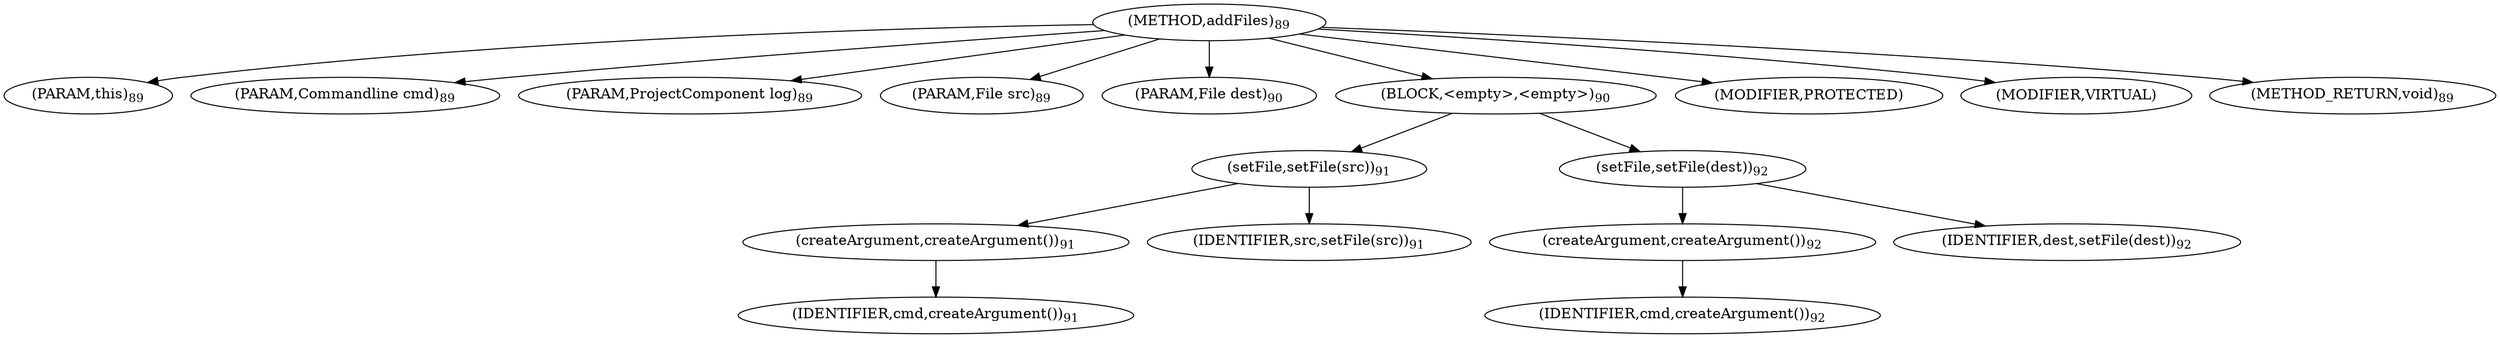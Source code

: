 digraph "addFiles" {  
"84" [label = <(METHOD,addFiles)<SUB>89</SUB>> ]
"85" [label = <(PARAM,this)<SUB>89</SUB>> ]
"86" [label = <(PARAM,Commandline cmd)<SUB>89</SUB>> ]
"87" [label = <(PARAM,ProjectComponent log)<SUB>89</SUB>> ]
"88" [label = <(PARAM,File src)<SUB>89</SUB>> ]
"89" [label = <(PARAM,File dest)<SUB>90</SUB>> ]
"90" [label = <(BLOCK,&lt;empty&gt;,&lt;empty&gt;)<SUB>90</SUB>> ]
"91" [label = <(setFile,setFile(src))<SUB>91</SUB>> ]
"92" [label = <(createArgument,createArgument())<SUB>91</SUB>> ]
"93" [label = <(IDENTIFIER,cmd,createArgument())<SUB>91</SUB>> ]
"94" [label = <(IDENTIFIER,src,setFile(src))<SUB>91</SUB>> ]
"95" [label = <(setFile,setFile(dest))<SUB>92</SUB>> ]
"96" [label = <(createArgument,createArgument())<SUB>92</SUB>> ]
"97" [label = <(IDENTIFIER,cmd,createArgument())<SUB>92</SUB>> ]
"98" [label = <(IDENTIFIER,dest,setFile(dest))<SUB>92</SUB>> ]
"99" [label = <(MODIFIER,PROTECTED)> ]
"100" [label = <(MODIFIER,VIRTUAL)> ]
"101" [label = <(METHOD_RETURN,void)<SUB>89</SUB>> ]
  "84" -> "85" 
  "84" -> "86" 
  "84" -> "87" 
  "84" -> "88" 
  "84" -> "89" 
  "84" -> "90" 
  "84" -> "99" 
  "84" -> "100" 
  "84" -> "101" 
  "90" -> "91" 
  "90" -> "95" 
  "91" -> "92" 
  "91" -> "94" 
  "92" -> "93" 
  "95" -> "96" 
  "95" -> "98" 
  "96" -> "97" 
}
